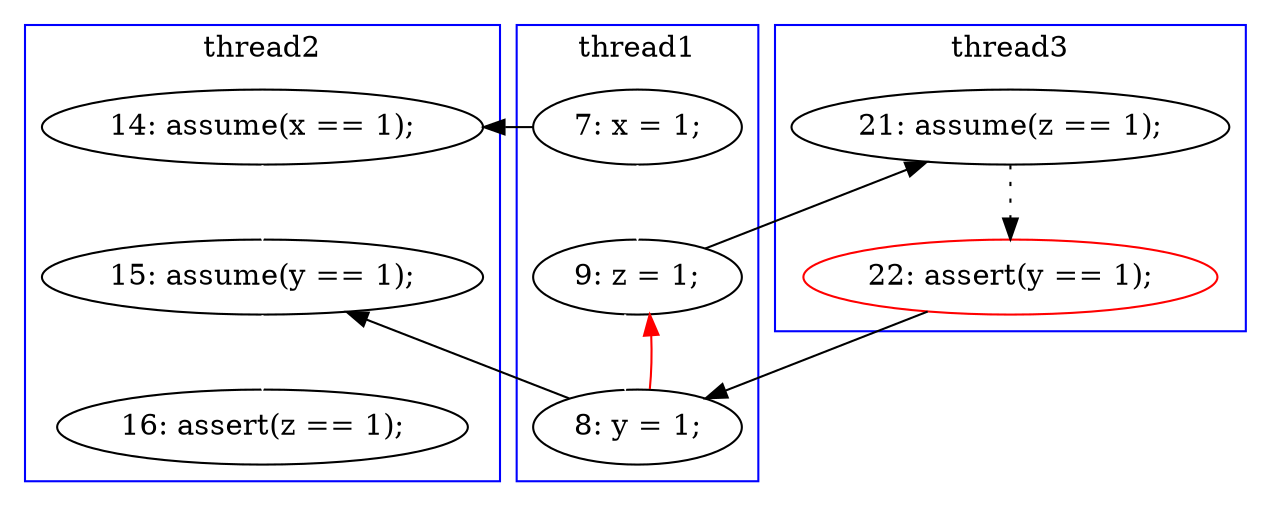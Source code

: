 digraph Counterexample {
	13 -> 18 [color = white, style = solid]
	9 -> 13 [color = black, style = solid, constraint = false]
	18 -> 23 [color = white, style = solid]
	10 -> 15 [color = black, style = solid, constraint = false]
	9 -> 10 [color = white, style = solid]
	15 -> 16 [color = black, style = dotted]
	10 -> 17 [color = white, style = solid]
	16 -> 17 [color = black, style = solid, constraint = false]
	17 -> 18 [color = black, style = solid, constraint = false]
	17 -> 10 [color = red, style = solid, constraint = false]
	subgraph cluster2 {
		label = thread2
		color = blue
		23  [label = "16: assert(z == 1);"]
		18  [label = "15: assume(y == 1);"]
		13  [label = "14: assume(x == 1);"]
	}
	subgraph cluster1 {
		label = thread1
		color = blue
		17  [label = "8: y = 1;"]
		10  [label = "9: z = 1;"]
		9  [label = "7: x = 1;"]
	}
	subgraph cluster3 {
		label = thread3
		color = blue
		16  [label = "22: assert(y == 1);", color = red]
		15  [label = "21: assume(z == 1);"]
	}
}